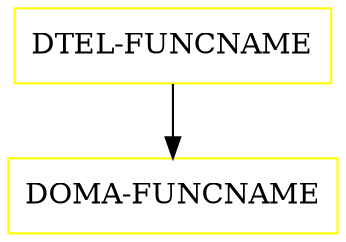 digraph G {
  "DTEL-FUNCNAME" [shape=box,color=yellow];
  "DOMA-FUNCNAME" [shape=box,color=yellow,URL="./DOMA_FUNCNAME.html"];
  "DTEL-FUNCNAME" -> "DOMA-FUNCNAME";
}
